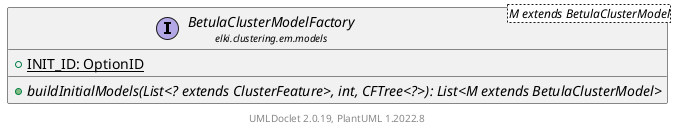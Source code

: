 @startuml
    remove .*\.(Instance|Par|Parameterizer|Factory)$
    set namespaceSeparator none
    hide empty fields
    hide empty methods

    interface "<size:14>BetulaClusterModelFactory\n<size:10>elki.clustering.em.models" as elki.clustering.em.models.BetulaClusterModelFactory<M extends BetulaClusterModel> [[BetulaClusterModelFactory.html]] {
        {static} +INIT_ID: OptionID
        {abstract} +buildInitialModels(List<? extends ClusterFeature>, int, CFTree<?>): List<M extends BetulaClusterModel>
    }

    center footer UMLDoclet 2.0.19, PlantUML 1.2022.8
@enduml
